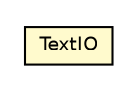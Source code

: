 #!/usr/local/bin/dot
#
# Class diagram 
# Generated by UMLGraph version 5.4 (http://www.umlgraph.org/)
#

digraph G {
	edge [fontname="Helvetica",fontsize=10,labelfontname="Helvetica",labelfontsize=10];
	node [fontname="Helvetica",fontsize=10,shape=plaintext];
	nodesep=0.25;
	ranksep=0.5;
	// jsl.utilities.reporting.TextIO
	c216661 [label=<<table title="jsl.utilities.reporting.TextIO" border="0" cellborder="1" cellspacing="0" cellpadding="2" port="p" bgcolor="lemonChiffon" href="./TextIO.html">
		<tr><td><table border="0" cellspacing="0" cellpadding="1">
<tr><td align="center" balign="center"> TextIO </td></tr>
		</table></td></tr>
		</table>>, URL="./TextIO.html", fontname="Helvetica", fontcolor="black", fontsize=9.0];
}

